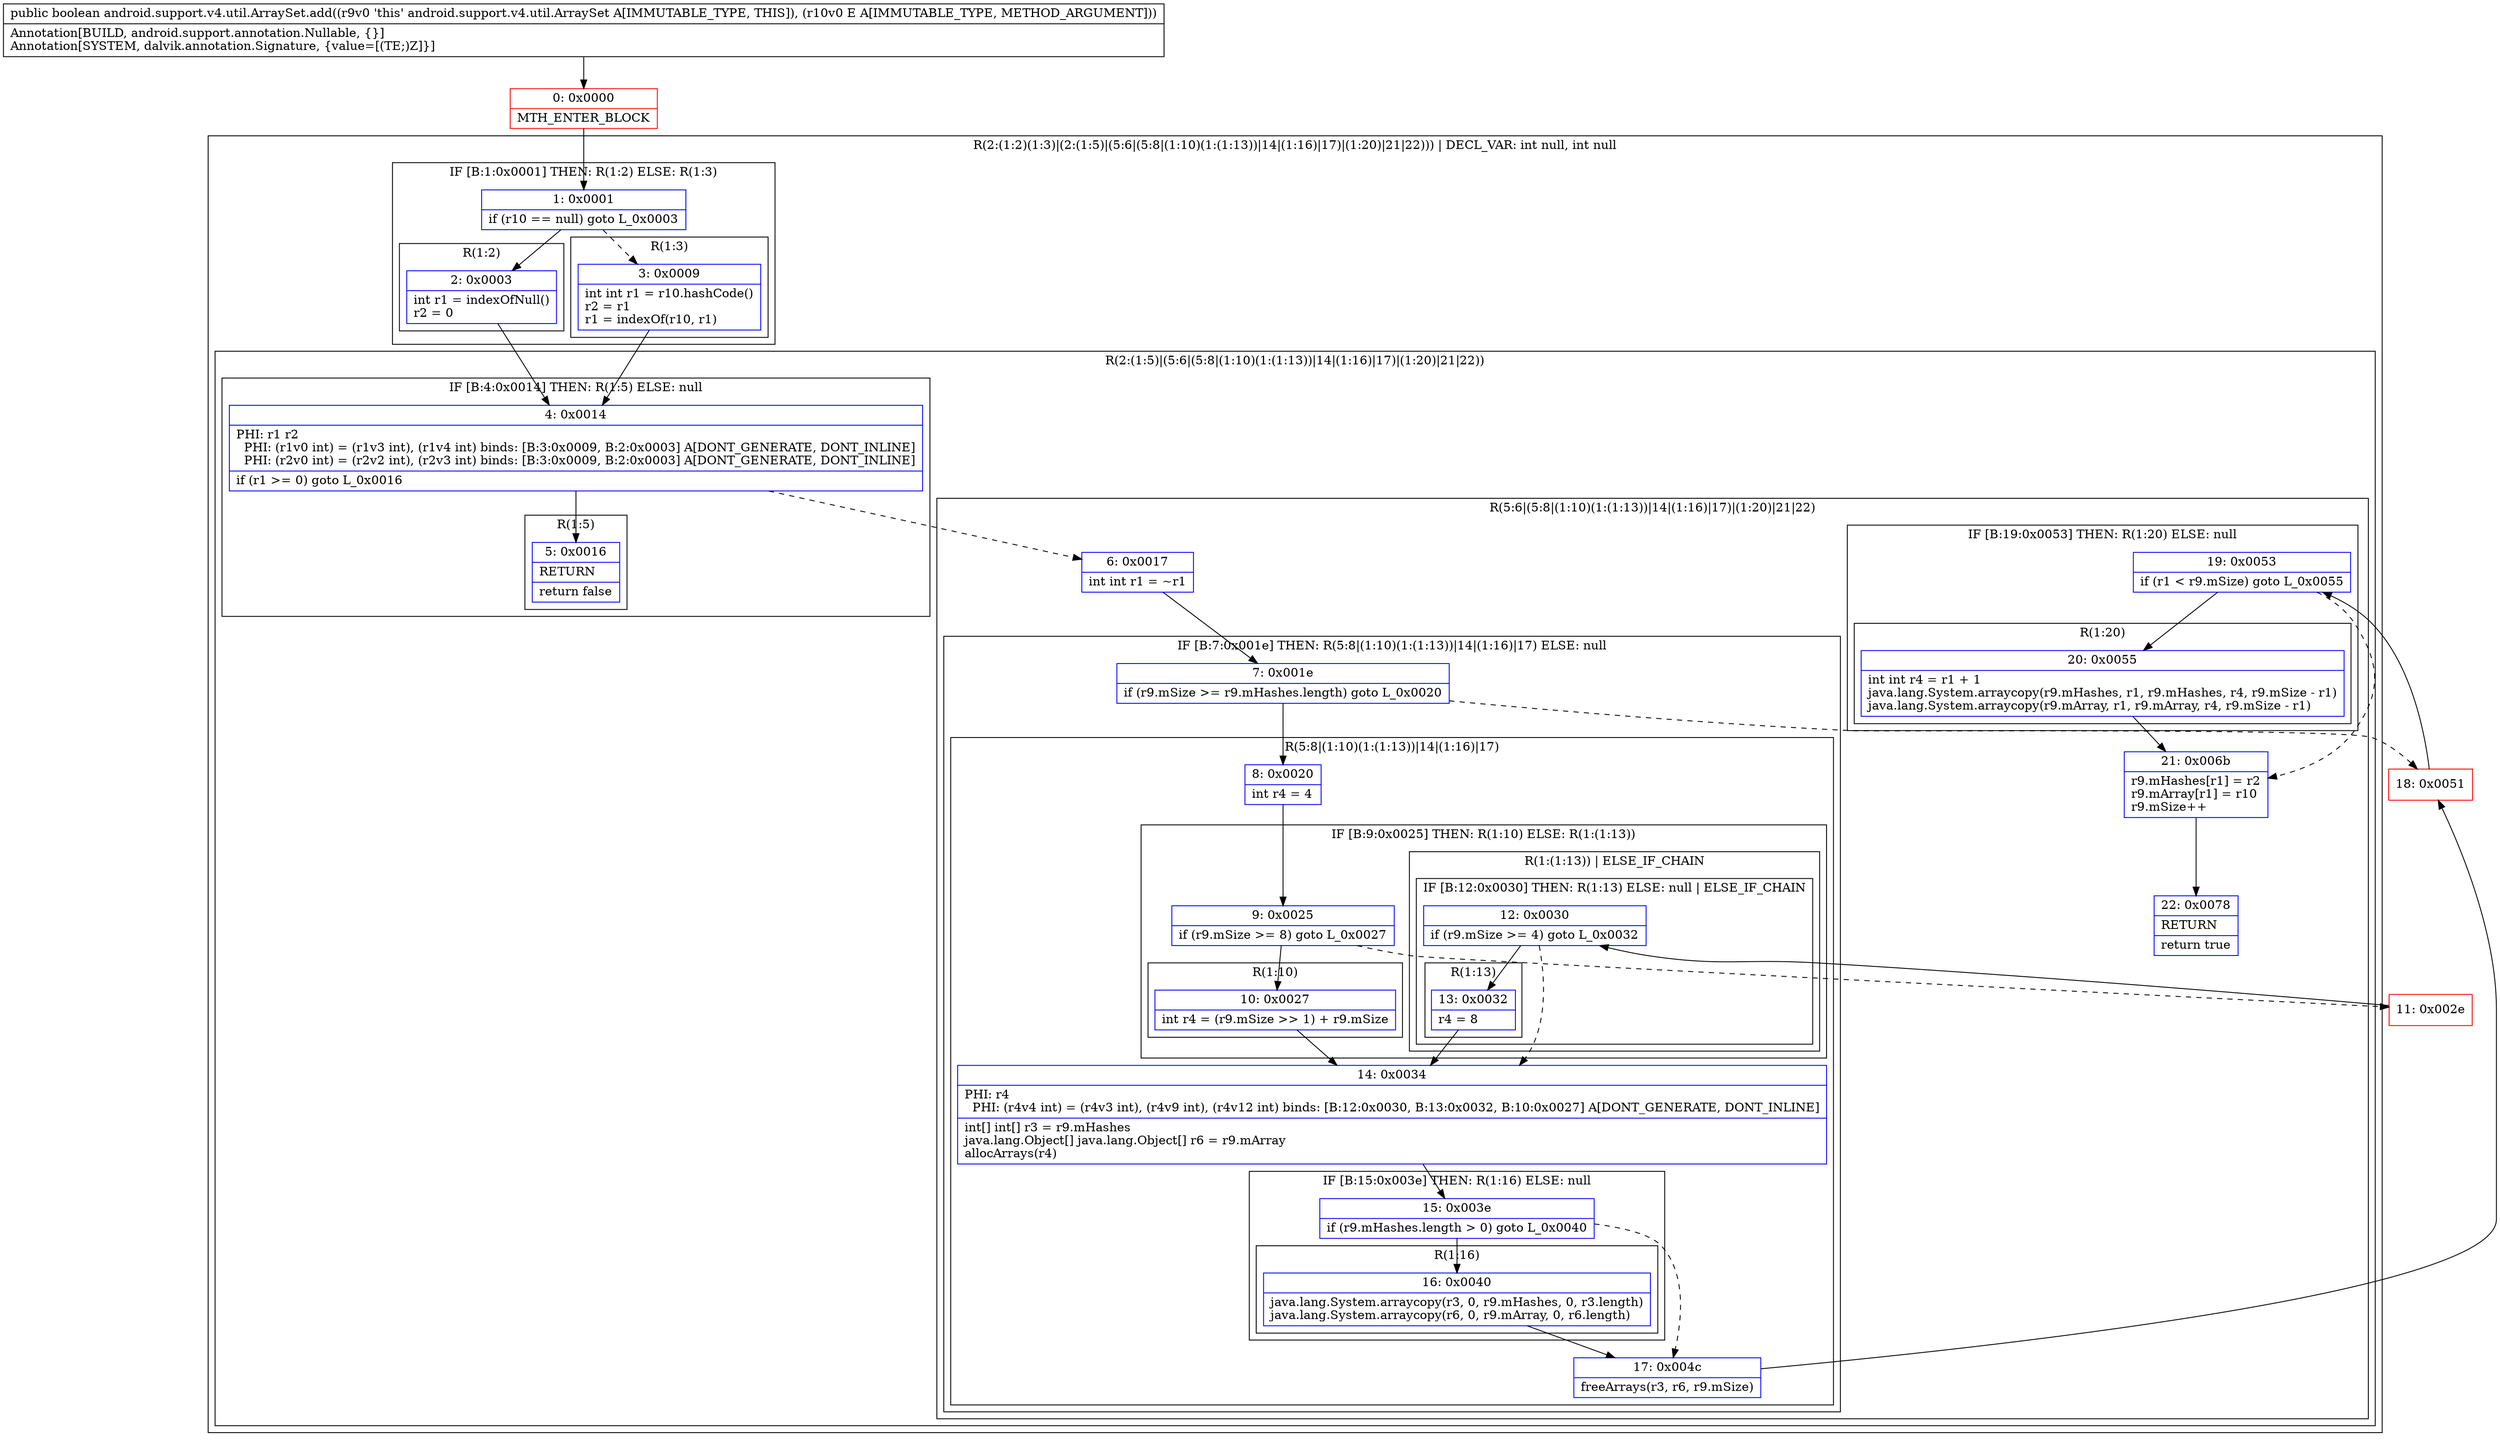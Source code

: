 digraph "CFG forandroid.support.v4.util.ArraySet.add(Ljava\/lang\/Object;)Z" {
subgraph cluster_Region_371709711 {
label = "R(2:(1:2)(1:3)|(2:(1:5)|(5:6|(5:8|(1:10)(1:(1:13))|14|(1:16)|17)|(1:20)|21|22))) | DECL_VAR: int null, int null\l";
node [shape=record,color=blue];
subgraph cluster_IfRegion_501034508 {
label = "IF [B:1:0x0001] THEN: R(1:2) ELSE: R(1:3)";
node [shape=record,color=blue];
Node_1 [shape=record,label="{1\:\ 0x0001|if (r10 == null) goto L_0x0003\l}"];
subgraph cluster_Region_1706653753 {
label = "R(1:2)";
node [shape=record,color=blue];
Node_2 [shape=record,label="{2\:\ 0x0003|int r1 = indexOfNull()\lr2 = 0\l}"];
}
subgraph cluster_Region_1431127132 {
label = "R(1:3)";
node [shape=record,color=blue];
Node_3 [shape=record,label="{3\:\ 0x0009|int int r1 = r10.hashCode()\lr2 = r1\lr1 = indexOf(r10, r1)\l}"];
}
}
subgraph cluster_Region_1940566947 {
label = "R(2:(1:5)|(5:6|(5:8|(1:10)(1:(1:13))|14|(1:16)|17)|(1:20)|21|22))";
node [shape=record,color=blue];
subgraph cluster_IfRegion_1308762923 {
label = "IF [B:4:0x0014] THEN: R(1:5) ELSE: null";
node [shape=record,color=blue];
Node_4 [shape=record,label="{4\:\ 0x0014|PHI: r1 r2 \l  PHI: (r1v0 int) = (r1v3 int), (r1v4 int) binds: [B:3:0x0009, B:2:0x0003] A[DONT_GENERATE, DONT_INLINE]\l  PHI: (r2v0 int) = (r2v2 int), (r2v3 int) binds: [B:3:0x0009, B:2:0x0003] A[DONT_GENERATE, DONT_INLINE]\l|if (r1 \>= 0) goto L_0x0016\l}"];
subgraph cluster_Region_1714752075 {
label = "R(1:5)";
node [shape=record,color=blue];
Node_5 [shape=record,label="{5\:\ 0x0016|RETURN\l|return false\l}"];
}
}
subgraph cluster_Region_684431105 {
label = "R(5:6|(5:8|(1:10)(1:(1:13))|14|(1:16)|17)|(1:20)|21|22)";
node [shape=record,color=blue];
Node_6 [shape=record,label="{6\:\ 0x0017|int int r1 = ~r1\l}"];
subgraph cluster_IfRegion_317515215 {
label = "IF [B:7:0x001e] THEN: R(5:8|(1:10)(1:(1:13))|14|(1:16)|17) ELSE: null";
node [shape=record,color=blue];
Node_7 [shape=record,label="{7\:\ 0x001e|if (r9.mSize \>= r9.mHashes.length) goto L_0x0020\l}"];
subgraph cluster_Region_1289776623 {
label = "R(5:8|(1:10)(1:(1:13))|14|(1:16)|17)";
node [shape=record,color=blue];
Node_8 [shape=record,label="{8\:\ 0x0020|int r4 = 4\l}"];
subgraph cluster_IfRegion_889027482 {
label = "IF [B:9:0x0025] THEN: R(1:10) ELSE: R(1:(1:13))";
node [shape=record,color=blue];
Node_9 [shape=record,label="{9\:\ 0x0025|if (r9.mSize \>= 8) goto L_0x0027\l}"];
subgraph cluster_Region_1445231564 {
label = "R(1:10)";
node [shape=record,color=blue];
Node_10 [shape=record,label="{10\:\ 0x0027|int r4 = (r9.mSize \>\> 1) + r9.mSize\l}"];
}
subgraph cluster_Region_1798905173 {
label = "R(1:(1:13)) | ELSE_IF_CHAIN\l";
node [shape=record,color=blue];
subgraph cluster_IfRegion_630207787 {
label = "IF [B:12:0x0030] THEN: R(1:13) ELSE: null | ELSE_IF_CHAIN\l";
node [shape=record,color=blue];
Node_12 [shape=record,label="{12\:\ 0x0030|if (r9.mSize \>= 4) goto L_0x0032\l}"];
subgraph cluster_Region_954702061 {
label = "R(1:13)";
node [shape=record,color=blue];
Node_13 [shape=record,label="{13\:\ 0x0032|r4 = 8\l}"];
}
}
}
}
Node_14 [shape=record,label="{14\:\ 0x0034|PHI: r4 \l  PHI: (r4v4 int) = (r4v3 int), (r4v9 int), (r4v12 int) binds: [B:12:0x0030, B:13:0x0032, B:10:0x0027] A[DONT_GENERATE, DONT_INLINE]\l|int[] int[] r3 = r9.mHashes\ljava.lang.Object[] java.lang.Object[] r6 = r9.mArray\lallocArrays(r4)\l}"];
subgraph cluster_IfRegion_1344761547 {
label = "IF [B:15:0x003e] THEN: R(1:16) ELSE: null";
node [shape=record,color=blue];
Node_15 [shape=record,label="{15\:\ 0x003e|if (r9.mHashes.length \> 0) goto L_0x0040\l}"];
subgraph cluster_Region_17573633 {
label = "R(1:16)";
node [shape=record,color=blue];
Node_16 [shape=record,label="{16\:\ 0x0040|java.lang.System.arraycopy(r3, 0, r9.mHashes, 0, r3.length)\ljava.lang.System.arraycopy(r6, 0, r9.mArray, 0, r6.length)\l}"];
}
}
Node_17 [shape=record,label="{17\:\ 0x004c|freeArrays(r3, r6, r9.mSize)\l}"];
}
}
subgraph cluster_IfRegion_1566996836 {
label = "IF [B:19:0x0053] THEN: R(1:20) ELSE: null";
node [shape=record,color=blue];
Node_19 [shape=record,label="{19\:\ 0x0053|if (r1 \< r9.mSize) goto L_0x0055\l}"];
subgraph cluster_Region_1656142128 {
label = "R(1:20)";
node [shape=record,color=blue];
Node_20 [shape=record,label="{20\:\ 0x0055|int int r4 = r1 + 1\ljava.lang.System.arraycopy(r9.mHashes, r1, r9.mHashes, r4, r9.mSize \- r1)\ljava.lang.System.arraycopy(r9.mArray, r1, r9.mArray, r4, r9.mSize \- r1)\l}"];
}
}
Node_21 [shape=record,label="{21\:\ 0x006b|r9.mHashes[r1] = r2\lr9.mArray[r1] = r10\lr9.mSize++\l}"];
Node_22 [shape=record,label="{22\:\ 0x0078|RETURN\l|return true\l}"];
}
}
}
Node_0 [shape=record,color=red,label="{0\:\ 0x0000|MTH_ENTER_BLOCK\l}"];
Node_11 [shape=record,color=red,label="{11\:\ 0x002e}"];
Node_18 [shape=record,color=red,label="{18\:\ 0x0051}"];
MethodNode[shape=record,label="{public boolean android.support.v4.util.ArraySet.add((r9v0 'this' android.support.v4.util.ArraySet A[IMMUTABLE_TYPE, THIS]), (r10v0 E A[IMMUTABLE_TYPE, METHOD_ARGUMENT]))  | Annotation[BUILD, android.support.annotation.Nullable, \{\}]\lAnnotation[SYSTEM, dalvik.annotation.Signature, \{value=[(TE;)Z]\}]\l}"];
MethodNode -> Node_0;
Node_1 -> Node_2;
Node_1 -> Node_3[style=dashed];
Node_2 -> Node_4;
Node_3 -> Node_4;
Node_4 -> Node_5;
Node_4 -> Node_6[style=dashed];
Node_6 -> Node_7;
Node_7 -> Node_8;
Node_7 -> Node_18[style=dashed];
Node_8 -> Node_9;
Node_9 -> Node_10;
Node_9 -> Node_11[style=dashed];
Node_10 -> Node_14;
Node_12 -> Node_13;
Node_12 -> Node_14[style=dashed];
Node_13 -> Node_14;
Node_14 -> Node_15;
Node_15 -> Node_16;
Node_15 -> Node_17[style=dashed];
Node_16 -> Node_17;
Node_17 -> Node_18;
Node_19 -> Node_20;
Node_19 -> Node_21[style=dashed];
Node_20 -> Node_21;
Node_21 -> Node_22;
Node_0 -> Node_1;
Node_11 -> Node_12;
Node_18 -> Node_19;
}

